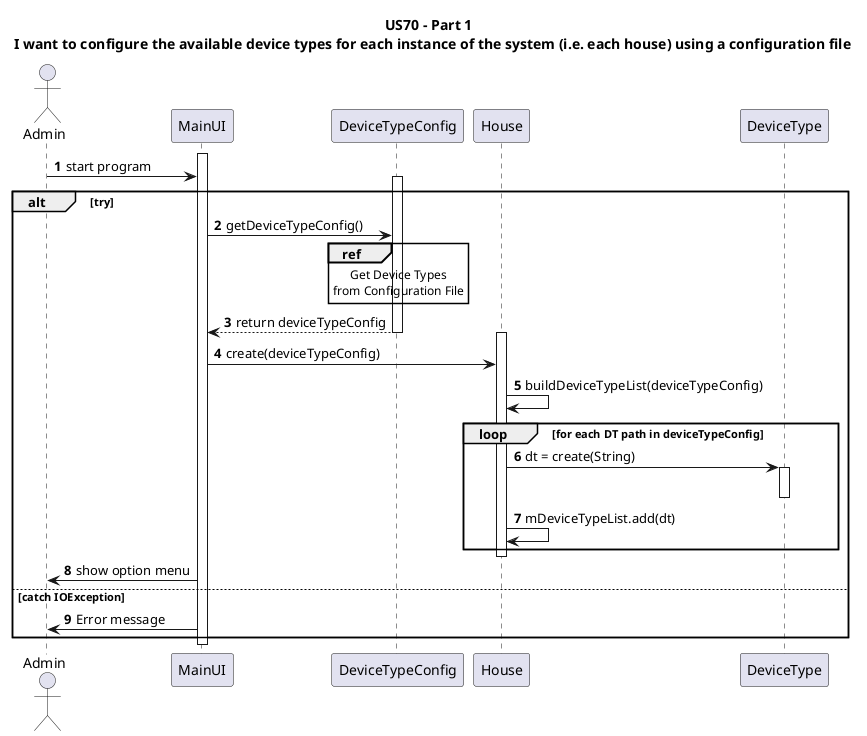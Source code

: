 @startuml

title US70 - Part 1 \n I want to configure the available device types for each instance of the system (i.e. each house) using a configuration file

autonumber

actor Admin
activate MainUI
Admin -> MainUI: start program

alt try
activate DeviceTypeConfig
MainUI -> DeviceTypeConfig: getDeviceTypeConfig()
ref over DeviceTypeConfig
Get Device Types
from Configuration File
end ref

DeviceTypeConfig --> MainUI: return deviceTypeConfig
deactivate DeviceTypeConfig

activate House
MainUI -> House: create(deviceTypeConfig)

House -> House: buildDeviceTypeList(deviceTypeConfig)

loop for each DT path in deviceTypeConfig
House -> DeviceType: dt = create(String)
activate DeviceType
deactivate DeviceType

House -> House: mDeviceTypeList.add(dt)

end
deactivate House


MainUI -> Admin: show option menu

else catch IOException
MainUI -> Admin: Error message

end
deactivate MainUI


@enduml